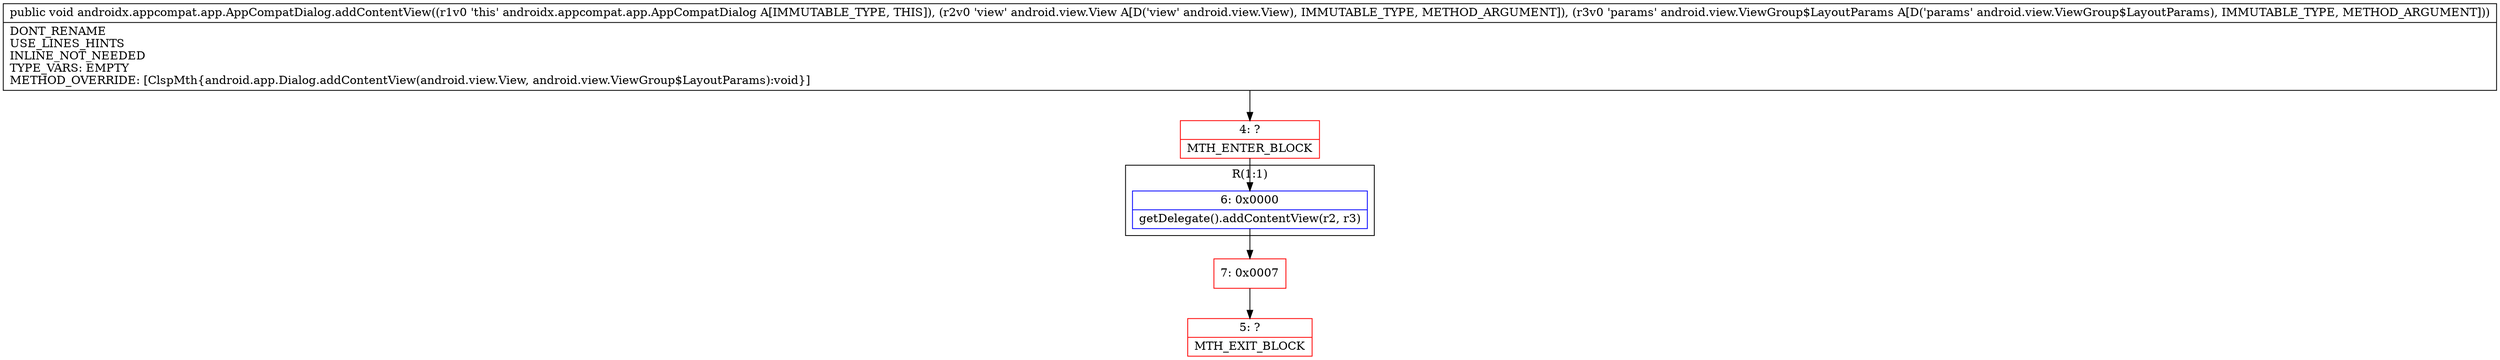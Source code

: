 digraph "CFG forandroidx.appcompat.app.AppCompatDialog.addContentView(Landroid\/view\/View;Landroid\/view\/ViewGroup$LayoutParams;)V" {
subgraph cluster_Region_316160548 {
label = "R(1:1)";
node [shape=record,color=blue];
Node_6 [shape=record,label="{6\:\ 0x0000|getDelegate().addContentView(r2, r3)\l}"];
}
Node_4 [shape=record,color=red,label="{4\:\ ?|MTH_ENTER_BLOCK\l}"];
Node_7 [shape=record,color=red,label="{7\:\ 0x0007}"];
Node_5 [shape=record,color=red,label="{5\:\ ?|MTH_EXIT_BLOCK\l}"];
MethodNode[shape=record,label="{public void androidx.appcompat.app.AppCompatDialog.addContentView((r1v0 'this' androidx.appcompat.app.AppCompatDialog A[IMMUTABLE_TYPE, THIS]), (r2v0 'view' android.view.View A[D('view' android.view.View), IMMUTABLE_TYPE, METHOD_ARGUMENT]), (r3v0 'params' android.view.ViewGroup$LayoutParams A[D('params' android.view.ViewGroup$LayoutParams), IMMUTABLE_TYPE, METHOD_ARGUMENT]))  | DONT_RENAME\lUSE_LINES_HINTS\lINLINE_NOT_NEEDED\lTYPE_VARS: EMPTY\lMETHOD_OVERRIDE: [ClspMth\{android.app.Dialog.addContentView(android.view.View, android.view.ViewGroup$LayoutParams):void\}]\l}"];
MethodNode -> Node_4;Node_6 -> Node_7;
Node_4 -> Node_6;
Node_7 -> Node_5;
}

